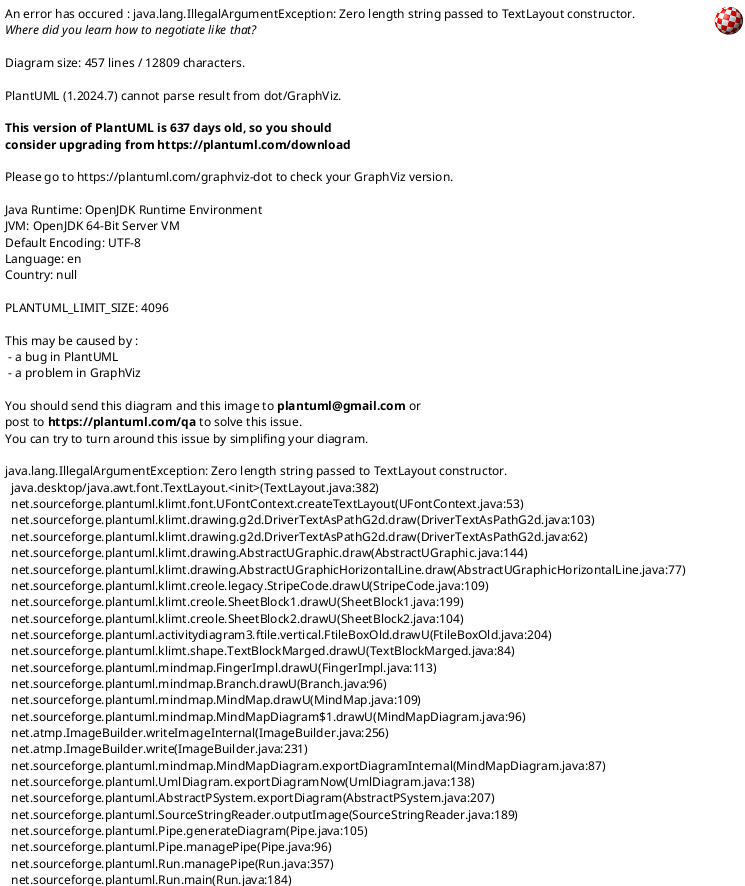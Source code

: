 @startmindmap
scale 900 width
*[#cornflowerblue]:(重点内容)[[https://docs.substrate.io/tutorials/get-started/trusted-network/ Add trusted nodes]][[#总览 返回]]
<code>

1. Sr25519: 用于使用 aura 为一个节点生成块。
2. Ed25519: 用于使用 grapdpa 为一个节点生成块。
2. SS58: 对应公钥

步骤：
1. 使用Sr25519 -> 一个助记词和对应SS58公钥 -> aura
2. 使用Ed25519+前面的助记词 -> Ed25519 公钥 -> grandpa

</code>;
**[#aqua]:About Substrate Consensus:
<code>

The Substrate node template uses a proof of authority consensus model
also referred to as authority round or Aura consensus .
The Aura consensus protocol limits block production to
a rotating list of authorized accounts.

The authorized accounts—authorities—create blocks in
a round robin fashion and are generally considered to be
trusted participants in the network.

This consensus model provides a simple approach to
starting a solo blockchain for a limited number of participants.

In this tutorial, you'll see how to generate the keys
required to authorize a node to participate in the network,
how to configure and share information about the network
with other authorized accounts, and how to launch the network
with an approved set of validators.
</code>;
** Generate your account and keys
***:Key generation options:
<code>

1. a node-template subcommand
2. the standalone subkey command-line program
3. the Polkadot-JS application
4. third-party key generation utilities.
</code>;
*** Generate local keys using the node template:
****:使用Sr25519 -> 一个助记词和对应SS58公钥 -> aura
<code>

# Generate a random secret phrase and keys
./target/release/node-template key
generate
--scheme Sr25519
--password-interactive
Key password: <123456>

Secret phrase:       answer cotton spike caution blouse only radio artefact middle guilt bleak original
  Network ID:        substrate
  Secret seed:       0xfcd01919178fa73e7223bdeea134b1ef809b75d3fabd672a52dcc69b964813b6
  Public key (hex):  0x5413998d3c189f62288daaf2bd2ca3da5e78b00be9172a36ae063aae4cc7f607
  Account ID:        0x5413998d3c189f62288daaf2bd2ca3da5e78b00be9172a36ae063aae4cc7f607
  Public key (SS58): 5DxwhfEDto6kGkHz1SZQWE1hDGM8E2LFQNujQdJ3vHNWrnc3
  SS58 Address:      5DxwhfEDto6kGkHz1SZQWE1hDGM8E2LFQNujQdJ3vHNWrnc3

您现在拥有 Sr25519 密钥，用于使用 aura 为一个节点生成块。
在此示例中，帐户的 Sr25519 公钥是 5DxwhfEDto6kGkHz1SZQWE1hDGM8E2LFQNujQdJ3vHNWrnc3
</code>;
****: 使用Ed25519+前面的助记词 -> Ed25519 公钥 -> grandpa
<code>

./target/release/node-template key
inspect
--scheme Ed25519
--password-interactive
"answer cotton spike caution blouse only radio artefact middle guilt bleak original"

Key password: 123456
Secret phrase:       answer cotton spike caution blouse only radio artefact middle guilt bleak original
  Network ID:        substrate
  Secret seed:       0xfcd01919178fa73e7223bdeea134b1ef809b75d3fabd672a52dcc69b964813b6
  Public key (hex):  0xb293f948a04a5bac3b8321f99bb4c9532f6ffe2b8ff40926b23c68c9726ca40a
  Account ID:        0xb293f948a04a5bac3b8321f99bb4c9532f6ffe2b8ff40926b23c68c9726ca40a
  Public key (SS58): 5G6rLZNtZPyMrYTo2YXL9nzaatJ837hmKPnsgYqDURgAWBgX
  SS58 Address:      5G6rLZNtZPyMrYTo2YXL9nzaatJ837hmKPnsgYqDURgAWBgX
</code>;
***:[[https://docs.substrate.io/tutorials/get-started/trusted-network/#generate-a-second-set-of-keys Generate a second set of keys]]
<code>

此教程的专用网络仅包含两个节点，因此需要两组密钥。

有几个选项可以继续本教程：
1. 可以将密钥用于预定义帐户之一。
2. 可以使用本地计算机上的不同身份重复上一节中的步骤，以生成第二个密钥对。
3. 您可以派生一个子密钥对来模拟本地计算机上的第二个身份。
4. 您可以招募其他参与者来生成加入您的私有网络所需的密钥。

出于强化目的，这里再次重复前面的操作，

./target/release/node-template key generate --scheme Sr25519 --password-interactive
Key password: 234567
Secret phrase:       twelve genuine tree month sport thought more almost frown question suit life
  Network ID:        substrate
  Secret seed:       0x627c5e2ac10a94cc0150efb2e2d38e0de2477e6a53892ade5f8b3cd9862e541e
  Public key (hex):  0x0069217a6b3a9a4d3fa248a69fb39cef88c27301b5a63aeff52ba59c6781173d
  Account ID:        0x0069217a6b3a9a4d3fa248a69fb39cef88c27301b5a63aeff52ba59c6781173d
  Public key (SS58): 5C5F62ga8UtigQK1YRTcuVk1sexcmuLHtVSBnJk5xQQ9P6ud
  SS58 Address:      5C5F62ga8UtigQK1YRTcuVk1sexcmuLHtVSBnJk5xQQ9P6ud


./target/release/node-template key inspect --password-interactive --scheme Ed25519 "<前面的助记词>"
Key password: 234567
Secret phrase:       twelve genuine tree month sport thought more almost frown question suit life
  Network ID:        substrate
  Secret seed:       0x627c5e2ac10a94cc0150efb2e2d38e0de2477e6a53892ade5f8b3cd9862e541e
  Public key (hex):  0xcde9a701b5965bb5327f900c83c2f9753d1d124fa21228851d6e26659d8dff5f
  Account ID:        0xcde9a701b5965bb5327f900c83c2f9753d1d124fa21228851d6e26659d8dff5f
  Public key (SS58): 5Gih5kiPMdKBrz4HTuKWQrTedqr8TLYWLb2WW67VzUyRzgF1
  SS58 Address:      5Gih5kiPMdKBrz4HTuKWQrTedqr8TLYWLb2WW67VzUyRzgF1

使用的第二组键是：

Sr25519 对应 SS58：5C5F62ga8UtigQK1YRTcuVk1sexcmuLHtVSBnJk5xQQ9P6ud 用于aura。
Ed25519 对应 SS58：5Gih5kiPMdKBrz4HTuKWQrTedqr8TLYWLb2WW67VzUyRzgF1 用于grapdpa

</code>;
**:Create a custom chain specification
<code>

生成用于区块链的密钥后，您就可以使用这些密钥对创建自定义链规范，
然后与作为验证器(validators)的受信任网络参与者共享您的自定义链规范。

为了使其他人能够参与您的区块链网络，请确保他们生成自己的密钥。

收集完网络参与者的密钥后，可以创建自定义链规范以替换本地链规范。

为简单起见，本教程中创建的自定义链规范是本地链规范的修改版本，
用于说明如何创建双节点网络。

如果您拥有所需的密钥，您可以按照相同的步骤将更多节点添加到网络中。

--------> Modify the local chain specification

这个操作很重要，后续课程还会用到。(Connect to Rococo testnet)
</code>;
***:Export the local chain specification to a file
<code>

./target/release/node-template build-spec
--disable-default-bootnode
--chain local > customSpec.json
</code>;
****[#lightcoral]:head customSpec.json
<code>

# customSpec.json
{
 "name": "Local Testnet",
 "id": "local_testnet",
 "chainType": "Local",
 "bootNodes": [],
 "telemetryEndpoints": null,
 "protocolId": null,
 "properties": null,
 "consensusEngine": null,
 "codeSubstitutes": {},
}
</code>;
****:tail -n 80 customSpec.json
<code>

此命令显示 Wasm 二进制字段后面的最后部分，
包括运行时使用的几个托盘的详细信息，
例如 sudo 和 balances 托盘。
</code>;
****:Modify the name field to identify this chain specification as a custom chain specification.
<code>

"name": "My Custom Testnet",
</code>
****:Modify aura field to specify the nodes
<code>

"aura": { "authorities": [
 "<aura的Sr25519密钥>", "<aura的Sr25519公钥对应地址(SS58)>"
 ]
},
</code>;
****:Modify the grandpa field to specify the nodes
<code>

"grandpa": {
   "authorities": [
     [
       "节点 1 的grandpa Ed25519 对应 SS58公钥(地址)",
       1
     ],
     [
       "节点 2 的grandpa Ed25519 对应 SS58公钥(地址)",
       1
     ]
   ]
 },

请注意，grandpa 部分中的 authority 字段有两个数据值。

1. 第一个值是地址键。
2. 第二个值用于支持加权投票。

在此示例中，每个验证者的权重为 1 票。
</code>;
***:Add validators
<code>

如你所见：

可以通过修改 aura 和 grandpa 部分来添加和更改链规范中的权限地址。
可以使用此技术添加任意数量的验证器。

添加验证器：
1. 修改 aura 部分以包含 Sr25519 地址。
2. 修改 grapdpa 部分以包括 Ed25519 地址和投票权重。

确保为每个验证器使用唯一的密钥。
如果两个验证器具有相同的密钥，它们会产生冲突的块。
</code>;
**:[[https://docs.substrate.io/tutorials/get-started/trusted-network/#convert-the-chain-specification-to-raw-format Convert the chain specification to raw format]]
<code>

./target/release/node-template
build-spec
--chain=customSpec.json
--raw
--disable-default-bootnode
> customSpecRaw.json
</code>;
**:Share the chain specification with others
<code>

如果你正在创建私有区块链网络以与其他参与者共享，
请确保只有一个人创建链规范并与该规范中的所有其
他验证器共享生成的该规范的原始版本
（例如 customSpecRaw.json 文件）网络。

因为 Rust 编译器生成的优化的 WebAssembly 二进
制文件在确定性上无法重现，所以每个生成 Wasm 运行
时的人都会生成稍微不同的 Wasm blob。

为了确保确定性，区块链网络中的所有参与者必须使用
完全相同的原始链规范文件。

有关此问题的更多信息，请参阅<Hunting down a non-determinism-bug in our Rust Wasm build>。
</code>;
*** [[https://dev.to/gnunicorn/hunting-down-a-non-determinism-bug-in-our-rust-wasm-build-4fk1 Hunting down a non-determinism-bug in our Rust Wasm build]]
**:Prepare to launch the private network
<code>

将自定义链规范分发给所有网络参与者后，就可以启动自己的私有区块链了。

这些步骤类似于在启动第一个区块链节点中执行的步骤。

但是，如果按照本教程中的步骤操作，则可以将多台计算机添加到您的网络中。

要继续，请验证以下内容：
1. 已经为至少两个权限帐户生成或收集了帐户密钥。
2. 已经更新自定义链规范，以包含用于块生产（aura）和块完成（grandpa）的密钥。
3. 已将自定义链规范转换为原始格式，并将原始链规范分发给参与私有网络的节点。

如果已完成这些步骤，您就可以启动私有区块链中的第一个节点了。
</code>;
**:[[https://docs.substrate.io/tutorials/get-started/trusted-network/#start-the-first-node Start the first node]]
<code>

此命令还使用您自己的密钥而不是预定义的帐户来启动节点。
由于没有使用具有已知密钥的预定义帐户，因此需要在单独
的步骤中将密钥添加到密钥库。

 ./target/release/node-template
  --base-path /tmp/node01
  --chain ./customSpecRaw.json
  --port 30333
  --ws-port 9945
  --rpc-port 9933
  --telemetry-url "wss://telemetry.polkadot.io/submit/ 0"
  --validator
  --rpc-methods Unsafe
  --name MyNode01
  --password-interactive
Keystore password: 234567
2022-07-21 21:10:58 Substrate Node
2022-07-21 21:10:58 ✌️  version 4.0.0-dev-9c89be106cb
2022-07-21 21:10:58 ❤️  by Substrate DevHub <https://github.com/substrate-developer-hub>, 2017-2022
2022-07-21 21:10:58 📋 Chain specification: My Custom Testnet
2022-07-21 21:10:58 🏷  Node name: MyNode01
2022-07-21 21:10:58 👤 Role: AUTHORITY
2022-07-21 21:10:58 💾 Database: RocksDb at /tmp/node01/chains/local_testnet/db/full
2022-07-21 21:10:58 ⛓  Native runtime: node-template-100 (node-template-1.tx1.au1)
2022-07-21 21:10:59 🔨 Initializing Genesis block/state (state: 0xe114…e9a6, header-hash: 0xbe24…67a2)
2022-07-21 21:10:59 👴 Loading GRANDPA authority set from genesis on what appears to be first startup.
2022-07-21 21:10:59 Using default protocol ID "sup" because none is configured in the chain specs
2022-07-21 21:10:59 🏷  Local node identity is: 12D3KooWA6tqKTpAQVV8uanr7X3sRaEuTAaeHw3V5RVEupMoaCDA
2022-07-21 21:10:59 💻 Operating system: macos
2022-07-21 21:10:59 💻 CPU architecture: x86_64
2022-07-21 21:10:59 📦 Highest known block at #0
2022-07-21 21:10:59 〽️ Prometheus exporter started at 127.0.0.1:9615
</code>;
***:--base-path /tmp/node01
<code>

The --base-path command-line option specifies a
custom location for the chain associated with
this first node.
</code>;
***:--chain ./customSpecRaw.json
<code>

The --chain command-line option specifies the
custom chain specification.

</code>
*** --port 30333
*** --ws-port 9945
*** --rpc-port 9933
*** --telemetry-url "wss://telemetry.polkadot.io/submit/ 0"
***:--validator
<code>

The --validator command-line option indicates that
this node is an authority for the chain.
</code>;
***:--rpc-methods Unsafe
<code>

The --rpc-methods Unsafe command-line option allows
you to continue the tutorial using an unsafe communication
mode because your blockchain is not being used in a
production setting.
</code>;
***:--name MyNode01
<code>

The --name command-line option enables you to give
your node a human-readable name in the telemetry UI.
</code>;
*** --password-interactive
**:View information about node operations
<code>

注意其中的这些信息
</code>;
***:--chain
<code>

输出表明正在使用的链规范是您使用 --chain 命令行选项创建和指定的自定义链规范。
</code>;
***:--validator
<code>

输出表明该节点是一个授权，因为您使用 --validator 命令行选项启动了该节点。
</code>;
***:state
<code>

输出显示使用块哈希（状态：0x2bde…8f66，标头哈希：0x6c78…37de）初始化创世块。
</code>;
***:node identify
<code>

输出指定您的节点的本地节点身份。在此示例中，节点身份为
12d3koowlmrydlontytytytdyzlwde1paxzxtw5rgjmhlfzw96sx。
</code>;
***:IP address
<code>

输出指定用于节点的 IP 地址是本地主机 127.0.0.1。
</code>;
**:[[https://docs.substrate.io/tutorials/get-started/trusted-network/#add-keys-to-the-keystore Add keys to the keystore]]
<code>

启动第一个节点后，尚未生成任何块。

下一步是将两种类型的密钥添加到网络中每个节点的密钥库中。

对于每个节点：
1. 添加 aura 权限密钥以启用块生产。
2. 添加g randpa 权限密钥以启用块完成。

有几种方法可以将密钥插入密钥库。

对于本教程，您可以使用 key 子命令插入本地生成的密钥。
</code>;
***: Insert the aura secret key:
<code>

./target/release/node-template
key insert --base-path /tmp/node01
  --chain customSpecRaw.json
  --scheme Sr25519
  --suri <your-secret-seed>
  --password-interactive
  --key-type aura

Replace <your-secret-seed> with the secret phrase or
secret seed for the first key pair that you generated
in Generate local keys using node template.

You can also insert a key from a specified file location.

./target/release/node-template key insert --help
</code>;
***:Insert the grandpa secret key
<code>

./target/release/node-template key insert
  --base-path /tmp/node01
  --chain customSpecRaw.json
  --scheme Ed25519
  --suri <your-secret-key>
  --password-interactive
  --key-type gran
</code>;
***:Verify that your keys are in the keystore for node01
<code>

ls /tmp/node01/chains/local_testnet/keystore
</code>;
***:Restart the node
<code>

After you have added your keys to the keystore for
the first node under /tmp/node01, you can restart
the node using the command you used previously in
<Start the first node>.
</code>;
**:Enable other participants to join
<code>

tip: You can now allow other validators to join
the network using the --bootnodes and --validator
command-line options.

To add a second validator to the private network,
just start a second blockchain node

./target/release/node-template
  --base-path /tmp/node02
  --chain ./customSpecRaw.json
  --port 30334
  --ws-port 9946
  --rpc-port 9934
  --telemetry-url "wss://telemetry.polkadot.io/submit/ 0"
  --validator
  --rpc-methods Unsafe
  --name MyNode02
  --bootnodes
  /ip4/127.0.0.1/tcp/30333/p2p/12D3KooWLmrYDLoNTyTYtRdDyZLWDe1paxzxTw5RgjmHLfzW96SX
  --password-interactive
</code>;
@endmindmap